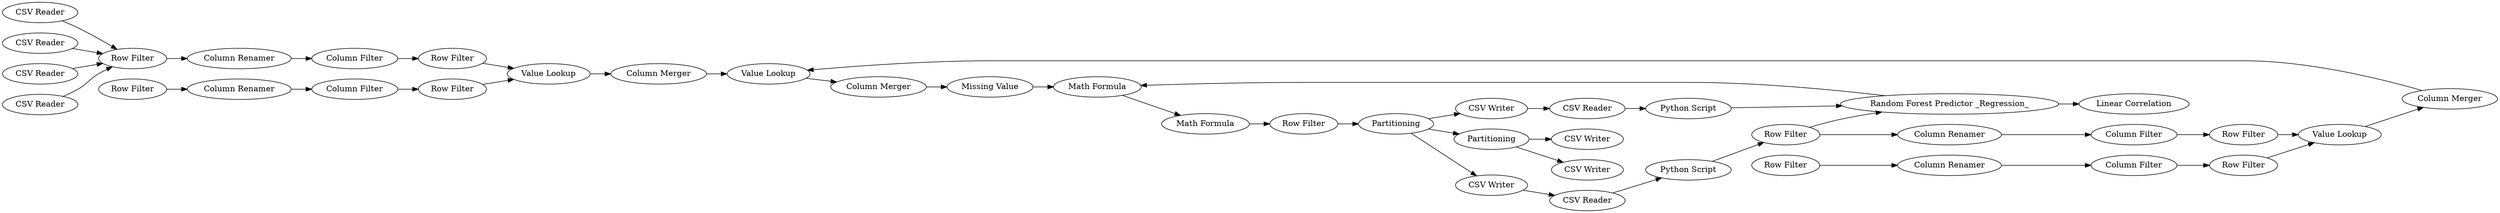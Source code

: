 digraph {
	1 [label="CSV Reader"]
	2 [label="CSV Reader"]
	3 [label="CSV Reader"]
	4 [label="CSV Reader"]
	6 [label="Random Forest Learner _Regression_"]
	10 [label="Python Script"]
	11 [label="Random Forest Predictor _Regression_"]
	13 [label="CSV Reader"]
	14 [label="Python Script"]
	16 [label="Scatter Plot"]
	17 [label="Linear Correlation"]
	18 [label=Partitioning]
	20 [label="CSV Writer"]
	21 [label=Partitioning]
	22 [label="CSV Writer"]
	23 [label="CSV Writer"]
	5 [label="Row Filter"]
	6 [label="Row Filter"]
	7 [label="Row Filter"]
	8 [label="Row Filter"]
	16 [label="Math Formula"]
	24 [label="Column Renamer"]
	25 [label="Column Renamer"]
	26 [label="Column Renamer"]
	27 [label="Column Renamer"]
	28 [label="Column Filter"]
	29 [label="Column Filter"]
	30 [label="Column Filter"]
	31 [label="Column Filter"]
	32 [label="Row Filter"]
	33 [label="Row Filter"]
	34 [label="Row Filter"]
	35 [label="Row Filter"]
	36 [label="Value Lookup"]
	38 [label="Column Merger"]
	39 [label="Value Lookup"]
	40 [label="Column Merger"]
	41 [label="Value Lookup"]
	42 [label="Math Formula"]
	43 [label="Column Merger"]
	44 [label="Missing Value"]
	45 [label="Row Filter"]
	47 [label="CSV Writer"]
	48 [label="CSV Reader"]
	5 -> 24
	6 -> 25
	7 -> 26
	8 -> 27
	16 -> 42
	24 -> 28
	25 -> 29
	26 -> 30
	27 -> 31
	28 -> 32
	29 -> 33
	30 -> 34
	31 -> 35
	32 -> 36
	33 -> 36
	34 -> 39
	35 -> 39
	36 -> 38
	38 -> 41
	39 -> 40
	40 -> 41
	41 -> 43
	42 -> 45
	43 -> 44
	44 -> 16
	1 -> 7
	2 -> 7
	3 -> 7
	4 -> 7
	6 -> 11
	10 -> 6
	11 -> 17
	11 -> 16
	13 -> 14
	14 -> 11
	18 -> 20
	18 -> 21
	18 -> 47
	20 -> 13
	21 -> 23
	21 -> 22
	45 -> 18
	47 -> 48
	48 -> 10
	rankdir=LR
}
